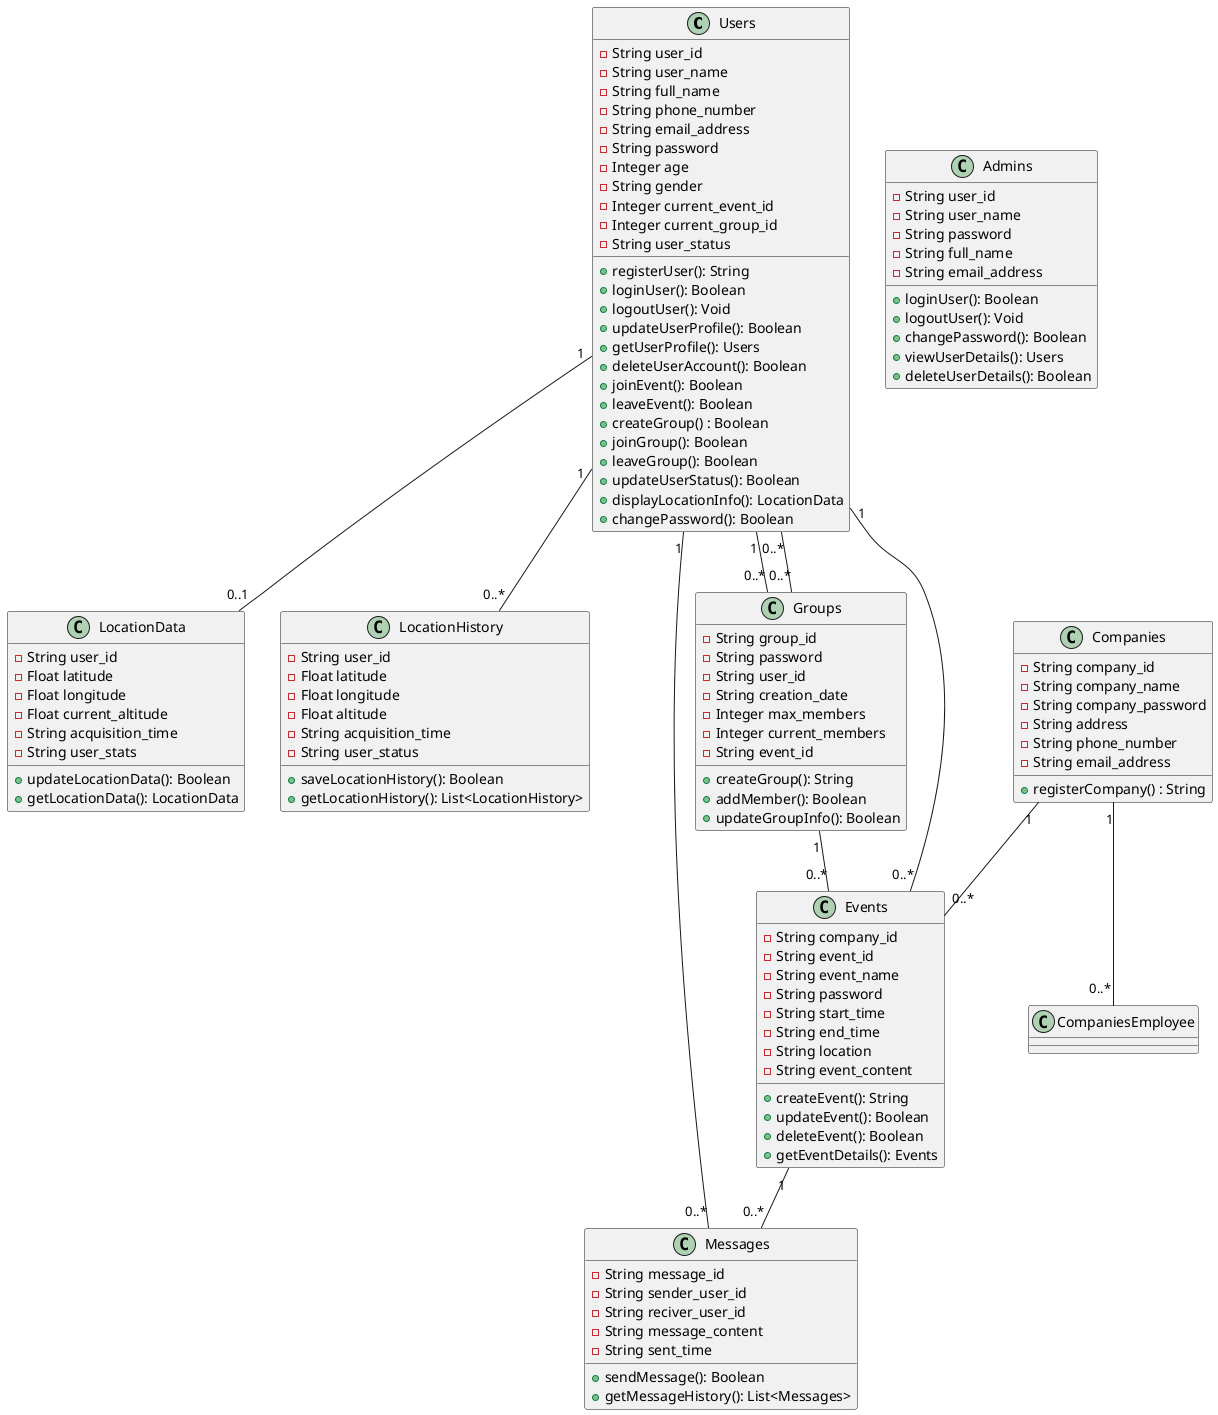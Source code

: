 @startuml

class Users {
    - String user_id
    - String user_name
    - String full_name
    - String phone_number
    - String email_address
    - String password
    - Integer age
    - String gender
    - Integer current_event_id
    - Integer current_group_id
    - String user_status

    + registerUser(): String
    + loginUser(): Boolean
    + logoutUser(): Void
    + updateUserProfile(): Boolean
    + getUserProfile(): Users
    + deleteUserAccount(): Boolean
    + joinEvent(): Boolean
    + leaveEvent(): Boolean
    + createGroup() : Boolean
    + joinGroup(): Boolean
    + leaveGroup(): Boolean
    + updateUserStatus(): Boolean
    + displayLocationInfo(): LocationData
    + changePassword(): Boolean
}

class Admins {
    - String user_id
    - String user_name
    - String password
    - String full_name
    - String email_address

    + loginUser(): Boolean
    + logoutUser(): Void
    + changePassword(): Boolean
    + viewUserDetails(): Users
    + deleteUserDetails(): Boolean
}

class Companies {
    - String company_id
    - String company_name
    - String company_password
    - String address
    - String phone_number
    - String email_address

    + registerCompany() : String
}

class Events {
    - String company_id
    - String event_id
    - String event_name
    - String password
    - String start_time
    - String end_time
    - String location
    - String event_content

    + createEvent(): String
    + updateEvent(): Boolean
    + deleteEvent(): Boolean
    + getEventDetails(): Events
}

class LocationData {
    - String user_id
    - Float latitude
    - Float longitude
    - Float current_altitude
    - String acquisition_time
    - String user_stats

    + updateLocationData(): Boolean
    + getLocationData(): LocationData
}

class LocationHistory {
    - String user_id
    - Float latitude
    - Float longitude
    - Float altitude
    - String acquisition_time
    - String user_status

    + saveLocationHistory(): Boolean
    + getLocationHistory(): List<LocationHistory>
}

class Messages {
    - String message_id
    - String sender_user_id
    - String reciver_user_id
    - String message_content
    - String sent_time

    + sendMessage(): Boolean
    + getMessageHistory(): List<Messages>
}

class Groups {
    - String group_id
    - String password
    - String user_id
    - String creation_date
    - Integer max_members
    - Integer current_members
    - String event_id

    + createGroup(): String
    + addMember(): Boolean
    + updateGroupInfo(): Boolean
}

' 関連（has-a 関係）
Users "1" -- "0..*" Groups
Users "1" -- "0..*" Events
Users "1" -- "0..*" Messages
Users "1" -- "0..1" LocationData
Users "1" -- "0..*" LocationHistory

Groups "0..*" -- "0..*" Users
Groups "1" -- "0..*" Events

Companies "1" -- "0..*" Events
Companies "1" -- "0..*" CompaniesEmployee

Events "1" -- "0..*" Messages
@enduml
